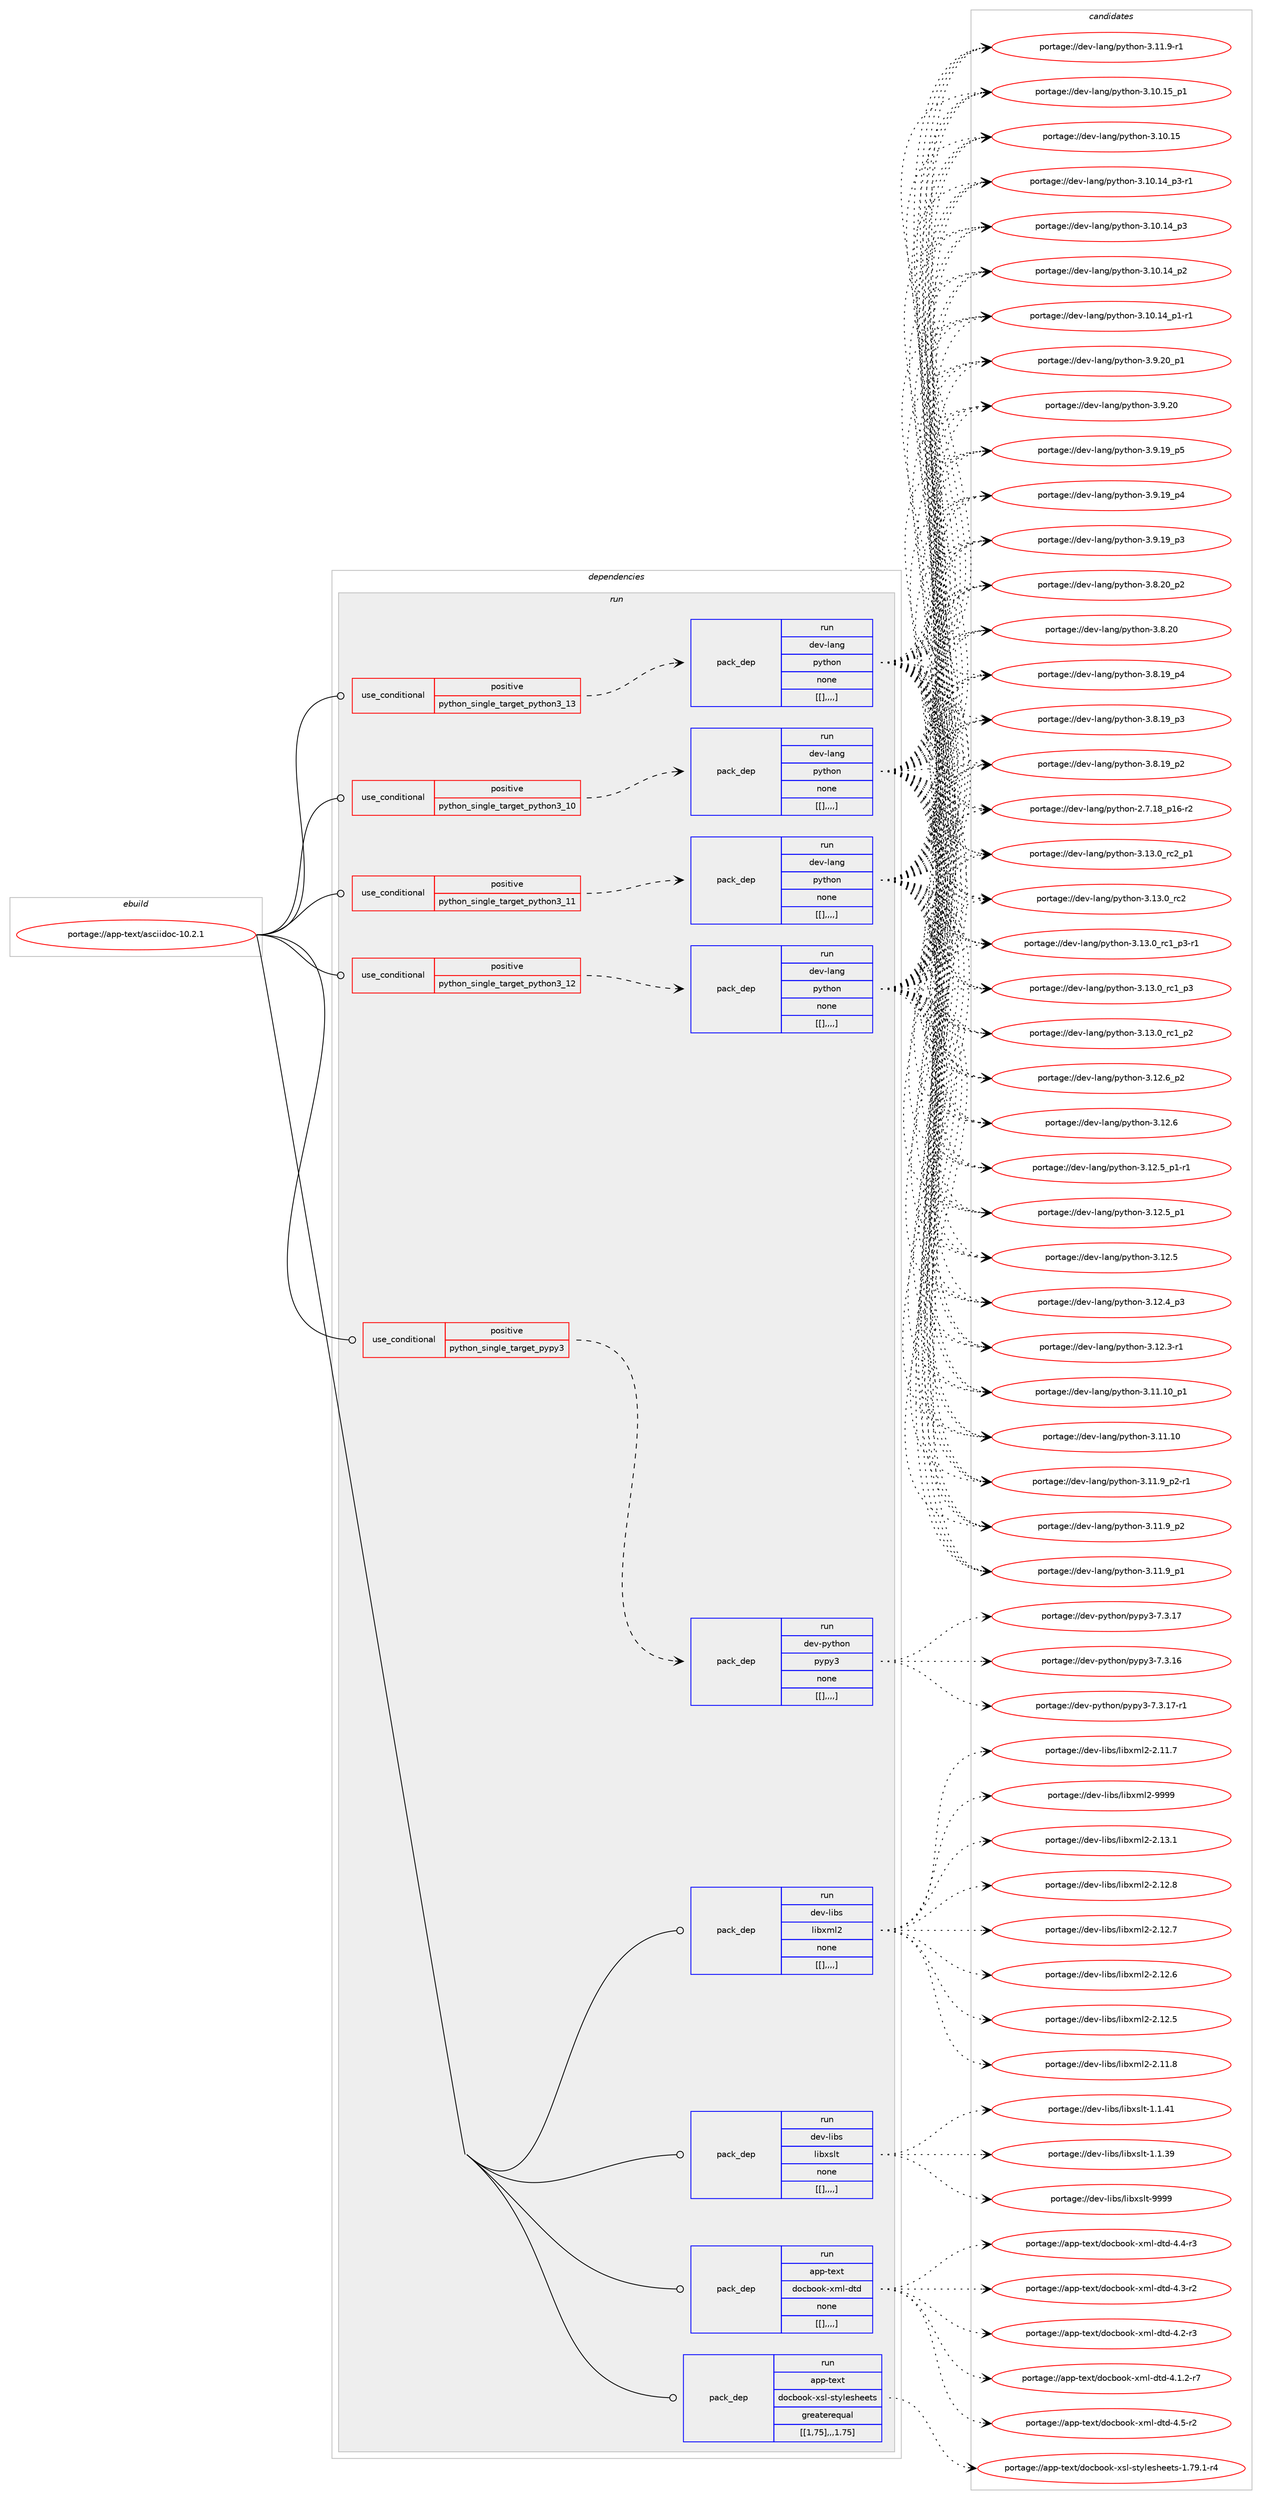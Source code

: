 digraph prolog {

# *************
# Graph options
# *************

newrank=true;
concentrate=true;
compound=true;
graph [rankdir=LR,fontname=Helvetica,fontsize=10,ranksep=1.5];#, ranksep=2.5, nodesep=0.2];
edge  [arrowhead=vee];
node  [fontname=Helvetica,fontsize=10];

# **********
# The ebuild
# **********

subgraph cluster_leftcol {
color=gray;
label=<<i>ebuild</i>>;
id [label="portage://app-text/asciidoc-10.2.1", color=red, width=4, href="../app-text/asciidoc-10.2.1.svg"];
}

# ****************
# The dependencies
# ****************

subgraph cluster_midcol {
color=gray;
label=<<i>dependencies</i>>;
subgraph cluster_compile {
fillcolor="#eeeeee";
style=filled;
label=<<i>compile</i>>;
}
subgraph cluster_compileandrun {
fillcolor="#eeeeee";
style=filled;
label=<<i>compile and run</i>>;
}
subgraph cluster_run {
fillcolor="#eeeeee";
style=filled;
label=<<i>run</i>>;
subgraph cond14915 {
dependency52907 [label=<<TABLE BORDER="0" CELLBORDER="1" CELLSPACING="0" CELLPADDING="4"><TR><TD ROWSPAN="3" CELLPADDING="10">use_conditional</TD></TR><TR><TD>positive</TD></TR><TR><TD>python_single_target_pypy3</TD></TR></TABLE>>, shape=none, color=red];
subgraph pack37510 {
dependency52908 [label=<<TABLE BORDER="0" CELLBORDER="1" CELLSPACING="0" CELLPADDING="4" WIDTH="220"><TR><TD ROWSPAN="6" CELLPADDING="30">pack_dep</TD></TR><TR><TD WIDTH="110">run</TD></TR><TR><TD>dev-python</TD></TR><TR><TD>pypy3</TD></TR><TR><TD>none</TD></TR><TR><TD>[[],,,,]</TD></TR></TABLE>>, shape=none, color=blue];
}
dependency52907:e -> dependency52908:w [weight=20,style="dashed",arrowhead="vee"];
}
id:e -> dependency52907:w [weight=20,style="solid",arrowhead="odot"];
subgraph cond14916 {
dependency52909 [label=<<TABLE BORDER="0" CELLBORDER="1" CELLSPACING="0" CELLPADDING="4"><TR><TD ROWSPAN="3" CELLPADDING="10">use_conditional</TD></TR><TR><TD>positive</TD></TR><TR><TD>python_single_target_python3_10</TD></TR></TABLE>>, shape=none, color=red];
subgraph pack37511 {
dependency52910 [label=<<TABLE BORDER="0" CELLBORDER="1" CELLSPACING="0" CELLPADDING="4" WIDTH="220"><TR><TD ROWSPAN="6" CELLPADDING="30">pack_dep</TD></TR><TR><TD WIDTH="110">run</TD></TR><TR><TD>dev-lang</TD></TR><TR><TD>python</TD></TR><TR><TD>none</TD></TR><TR><TD>[[],,,,]</TD></TR></TABLE>>, shape=none, color=blue];
}
dependency52909:e -> dependency52910:w [weight=20,style="dashed",arrowhead="vee"];
}
id:e -> dependency52909:w [weight=20,style="solid",arrowhead="odot"];
subgraph cond14917 {
dependency52911 [label=<<TABLE BORDER="0" CELLBORDER="1" CELLSPACING="0" CELLPADDING="4"><TR><TD ROWSPAN="3" CELLPADDING="10">use_conditional</TD></TR><TR><TD>positive</TD></TR><TR><TD>python_single_target_python3_11</TD></TR></TABLE>>, shape=none, color=red];
subgraph pack37512 {
dependency52912 [label=<<TABLE BORDER="0" CELLBORDER="1" CELLSPACING="0" CELLPADDING="4" WIDTH="220"><TR><TD ROWSPAN="6" CELLPADDING="30">pack_dep</TD></TR><TR><TD WIDTH="110">run</TD></TR><TR><TD>dev-lang</TD></TR><TR><TD>python</TD></TR><TR><TD>none</TD></TR><TR><TD>[[],,,,]</TD></TR></TABLE>>, shape=none, color=blue];
}
dependency52911:e -> dependency52912:w [weight=20,style="dashed",arrowhead="vee"];
}
id:e -> dependency52911:w [weight=20,style="solid",arrowhead="odot"];
subgraph cond14918 {
dependency52913 [label=<<TABLE BORDER="0" CELLBORDER="1" CELLSPACING="0" CELLPADDING="4"><TR><TD ROWSPAN="3" CELLPADDING="10">use_conditional</TD></TR><TR><TD>positive</TD></TR><TR><TD>python_single_target_python3_12</TD></TR></TABLE>>, shape=none, color=red];
subgraph pack37513 {
dependency52914 [label=<<TABLE BORDER="0" CELLBORDER="1" CELLSPACING="0" CELLPADDING="4" WIDTH="220"><TR><TD ROWSPAN="6" CELLPADDING="30">pack_dep</TD></TR><TR><TD WIDTH="110">run</TD></TR><TR><TD>dev-lang</TD></TR><TR><TD>python</TD></TR><TR><TD>none</TD></TR><TR><TD>[[],,,,]</TD></TR></TABLE>>, shape=none, color=blue];
}
dependency52913:e -> dependency52914:w [weight=20,style="dashed",arrowhead="vee"];
}
id:e -> dependency52913:w [weight=20,style="solid",arrowhead="odot"];
subgraph cond14919 {
dependency52915 [label=<<TABLE BORDER="0" CELLBORDER="1" CELLSPACING="0" CELLPADDING="4"><TR><TD ROWSPAN="3" CELLPADDING="10">use_conditional</TD></TR><TR><TD>positive</TD></TR><TR><TD>python_single_target_python3_13</TD></TR></TABLE>>, shape=none, color=red];
subgraph pack37514 {
dependency52916 [label=<<TABLE BORDER="0" CELLBORDER="1" CELLSPACING="0" CELLPADDING="4" WIDTH="220"><TR><TD ROWSPAN="6" CELLPADDING="30">pack_dep</TD></TR><TR><TD WIDTH="110">run</TD></TR><TR><TD>dev-lang</TD></TR><TR><TD>python</TD></TR><TR><TD>none</TD></TR><TR><TD>[[],,,,]</TD></TR></TABLE>>, shape=none, color=blue];
}
dependency52915:e -> dependency52916:w [weight=20,style="dashed",arrowhead="vee"];
}
id:e -> dependency52915:w [weight=20,style="solid",arrowhead="odot"];
subgraph pack37515 {
dependency52917 [label=<<TABLE BORDER="0" CELLBORDER="1" CELLSPACING="0" CELLPADDING="4" WIDTH="220"><TR><TD ROWSPAN="6" CELLPADDING="30">pack_dep</TD></TR><TR><TD WIDTH="110">run</TD></TR><TR><TD>app-text</TD></TR><TR><TD>docbook-xml-dtd</TD></TR><TR><TD>none</TD></TR><TR><TD>[[],,,,]</TD></TR></TABLE>>, shape=none, color=blue];
}
id:e -> dependency52917:w [weight=20,style="solid",arrowhead="odot"];
subgraph pack37516 {
dependency52918 [label=<<TABLE BORDER="0" CELLBORDER="1" CELLSPACING="0" CELLPADDING="4" WIDTH="220"><TR><TD ROWSPAN="6" CELLPADDING="30">pack_dep</TD></TR><TR><TD WIDTH="110">run</TD></TR><TR><TD>app-text</TD></TR><TR><TD>docbook-xsl-stylesheets</TD></TR><TR><TD>greaterequal</TD></TR><TR><TD>[[1,75],,,1.75]</TD></TR></TABLE>>, shape=none, color=blue];
}
id:e -> dependency52918:w [weight=20,style="solid",arrowhead="odot"];
subgraph pack37517 {
dependency52919 [label=<<TABLE BORDER="0" CELLBORDER="1" CELLSPACING="0" CELLPADDING="4" WIDTH="220"><TR><TD ROWSPAN="6" CELLPADDING="30">pack_dep</TD></TR><TR><TD WIDTH="110">run</TD></TR><TR><TD>dev-libs</TD></TR><TR><TD>libxml2</TD></TR><TR><TD>none</TD></TR><TR><TD>[[],,,,]</TD></TR></TABLE>>, shape=none, color=blue];
}
id:e -> dependency52919:w [weight=20,style="solid",arrowhead="odot"];
subgraph pack37518 {
dependency52920 [label=<<TABLE BORDER="0" CELLBORDER="1" CELLSPACING="0" CELLPADDING="4" WIDTH="220"><TR><TD ROWSPAN="6" CELLPADDING="30">pack_dep</TD></TR><TR><TD WIDTH="110">run</TD></TR><TR><TD>dev-libs</TD></TR><TR><TD>libxslt</TD></TR><TR><TD>none</TD></TR><TR><TD>[[],,,,]</TD></TR></TABLE>>, shape=none, color=blue];
}
id:e -> dependency52920:w [weight=20,style="solid",arrowhead="odot"];
}
}

# **************
# The candidates
# **************

subgraph cluster_choices {
rank=same;
color=gray;
label=<<i>candidates</i>>;

subgraph choice37510 {
color=black;
nodesep=1;
choice100101118451121211161041111104711212111212151455546514649554511449 [label="portage://dev-python/pypy3-7.3.17-r1", color=red, width=4,href="../dev-python/pypy3-7.3.17-r1.svg"];
choice10010111845112121116104111110471121211121215145554651464955 [label="portage://dev-python/pypy3-7.3.17", color=red, width=4,href="../dev-python/pypy3-7.3.17.svg"];
choice10010111845112121116104111110471121211121215145554651464954 [label="portage://dev-python/pypy3-7.3.16", color=red, width=4,href="../dev-python/pypy3-7.3.16.svg"];
dependency52908:e -> choice100101118451121211161041111104711212111212151455546514649554511449:w [style=dotted,weight="100"];
dependency52908:e -> choice10010111845112121116104111110471121211121215145554651464955:w [style=dotted,weight="100"];
dependency52908:e -> choice10010111845112121116104111110471121211121215145554651464954:w [style=dotted,weight="100"];
}
subgraph choice37511 {
color=black;
nodesep=1;
choice100101118451089711010347112121116104111110455146495146489511499509511249 [label="portage://dev-lang/python-3.13.0_rc2_p1", color=red, width=4,href="../dev-lang/python-3.13.0_rc2_p1.svg"];
choice10010111845108971101034711212111610411111045514649514648951149950 [label="portage://dev-lang/python-3.13.0_rc2", color=red, width=4,href="../dev-lang/python-3.13.0_rc2.svg"];
choice1001011184510897110103471121211161041111104551464951464895114994995112514511449 [label="portage://dev-lang/python-3.13.0_rc1_p3-r1", color=red, width=4,href="../dev-lang/python-3.13.0_rc1_p3-r1.svg"];
choice100101118451089711010347112121116104111110455146495146489511499499511251 [label="portage://dev-lang/python-3.13.0_rc1_p3", color=red, width=4,href="../dev-lang/python-3.13.0_rc1_p3.svg"];
choice100101118451089711010347112121116104111110455146495146489511499499511250 [label="portage://dev-lang/python-3.13.0_rc1_p2", color=red, width=4,href="../dev-lang/python-3.13.0_rc1_p2.svg"];
choice100101118451089711010347112121116104111110455146495046549511250 [label="portage://dev-lang/python-3.12.6_p2", color=red, width=4,href="../dev-lang/python-3.12.6_p2.svg"];
choice10010111845108971101034711212111610411111045514649504654 [label="portage://dev-lang/python-3.12.6", color=red, width=4,href="../dev-lang/python-3.12.6.svg"];
choice1001011184510897110103471121211161041111104551464950465395112494511449 [label="portage://dev-lang/python-3.12.5_p1-r1", color=red, width=4,href="../dev-lang/python-3.12.5_p1-r1.svg"];
choice100101118451089711010347112121116104111110455146495046539511249 [label="portage://dev-lang/python-3.12.5_p1", color=red, width=4,href="../dev-lang/python-3.12.5_p1.svg"];
choice10010111845108971101034711212111610411111045514649504653 [label="portage://dev-lang/python-3.12.5", color=red, width=4,href="../dev-lang/python-3.12.5.svg"];
choice100101118451089711010347112121116104111110455146495046529511251 [label="portage://dev-lang/python-3.12.4_p3", color=red, width=4,href="../dev-lang/python-3.12.4_p3.svg"];
choice100101118451089711010347112121116104111110455146495046514511449 [label="portage://dev-lang/python-3.12.3-r1", color=red, width=4,href="../dev-lang/python-3.12.3-r1.svg"];
choice10010111845108971101034711212111610411111045514649494649489511249 [label="portage://dev-lang/python-3.11.10_p1", color=red, width=4,href="../dev-lang/python-3.11.10_p1.svg"];
choice1001011184510897110103471121211161041111104551464949464948 [label="portage://dev-lang/python-3.11.10", color=red, width=4,href="../dev-lang/python-3.11.10.svg"];
choice1001011184510897110103471121211161041111104551464949465795112504511449 [label="portage://dev-lang/python-3.11.9_p2-r1", color=red, width=4,href="../dev-lang/python-3.11.9_p2-r1.svg"];
choice100101118451089711010347112121116104111110455146494946579511250 [label="portage://dev-lang/python-3.11.9_p2", color=red, width=4,href="../dev-lang/python-3.11.9_p2.svg"];
choice100101118451089711010347112121116104111110455146494946579511249 [label="portage://dev-lang/python-3.11.9_p1", color=red, width=4,href="../dev-lang/python-3.11.9_p1.svg"];
choice100101118451089711010347112121116104111110455146494946574511449 [label="portage://dev-lang/python-3.11.9-r1", color=red, width=4,href="../dev-lang/python-3.11.9-r1.svg"];
choice10010111845108971101034711212111610411111045514649484649539511249 [label="portage://dev-lang/python-3.10.15_p1", color=red, width=4,href="../dev-lang/python-3.10.15_p1.svg"];
choice1001011184510897110103471121211161041111104551464948464953 [label="portage://dev-lang/python-3.10.15", color=red, width=4,href="../dev-lang/python-3.10.15.svg"];
choice100101118451089711010347112121116104111110455146494846495295112514511449 [label="portage://dev-lang/python-3.10.14_p3-r1", color=red, width=4,href="../dev-lang/python-3.10.14_p3-r1.svg"];
choice10010111845108971101034711212111610411111045514649484649529511251 [label="portage://dev-lang/python-3.10.14_p3", color=red, width=4,href="../dev-lang/python-3.10.14_p3.svg"];
choice10010111845108971101034711212111610411111045514649484649529511250 [label="portage://dev-lang/python-3.10.14_p2", color=red, width=4,href="../dev-lang/python-3.10.14_p2.svg"];
choice100101118451089711010347112121116104111110455146494846495295112494511449 [label="portage://dev-lang/python-3.10.14_p1-r1", color=red, width=4,href="../dev-lang/python-3.10.14_p1-r1.svg"];
choice100101118451089711010347112121116104111110455146574650489511249 [label="portage://dev-lang/python-3.9.20_p1", color=red, width=4,href="../dev-lang/python-3.9.20_p1.svg"];
choice10010111845108971101034711212111610411111045514657465048 [label="portage://dev-lang/python-3.9.20", color=red, width=4,href="../dev-lang/python-3.9.20.svg"];
choice100101118451089711010347112121116104111110455146574649579511253 [label="portage://dev-lang/python-3.9.19_p5", color=red, width=4,href="../dev-lang/python-3.9.19_p5.svg"];
choice100101118451089711010347112121116104111110455146574649579511252 [label="portage://dev-lang/python-3.9.19_p4", color=red, width=4,href="../dev-lang/python-3.9.19_p4.svg"];
choice100101118451089711010347112121116104111110455146574649579511251 [label="portage://dev-lang/python-3.9.19_p3", color=red, width=4,href="../dev-lang/python-3.9.19_p3.svg"];
choice100101118451089711010347112121116104111110455146564650489511250 [label="portage://dev-lang/python-3.8.20_p2", color=red, width=4,href="../dev-lang/python-3.8.20_p2.svg"];
choice10010111845108971101034711212111610411111045514656465048 [label="portage://dev-lang/python-3.8.20", color=red, width=4,href="../dev-lang/python-3.8.20.svg"];
choice100101118451089711010347112121116104111110455146564649579511252 [label="portage://dev-lang/python-3.8.19_p4", color=red, width=4,href="../dev-lang/python-3.8.19_p4.svg"];
choice100101118451089711010347112121116104111110455146564649579511251 [label="portage://dev-lang/python-3.8.19_p3", color=red, width=4,href="../dev-lang/python-3.8.19_p3.svg"];
choice100101118451089711010347112121116104111110455146564649579511250 [label="portage://dev-lang/python-3.8.19_p2", color=red, width=4,href="../dev-lang/python-3.8.19_p2.svg"];
choice100101118451089711010347112121116104111110455046554649569511249544511450 [label="portage://dev-lang/python-2.7.18_p16-r2", color=red, width=4,href="../dev-lang/python-2.7.18_p16-r2.svg"];
dependency52910:e -> choice100101118451089711010347112121116104111110455146495146489511499509511249:w [style=dotted,weight="100"];
dependency52910:e -> choice10010111845108971101034711212111610411111045514649514648951149950:w [style=dotted,weight="100"];
dependency52910:e -> choice1001011184510897110103471121211161041111104551464951464895114994995112514511449:w [style=dotted,weight="100"];
dependency52910:e -> choice100101118451089711010347112121116104111110455146495146489511499499511251:w [style=dotted,weight="100"];
dependency52910:e -> choice100101118451089711010347112121116104111110455146495146489511499499511250:w [style=dotted,weight="100"];
dependency52910:e -> choice100101118451089711010347112121116104111110455146495046549511250:w [style=dotted,weight="100"];
dependency52910:e -> choice10010111845108971101034711212111610411111045514649504654:w [style=dotted,weight="100"];
dependency52910:e -> choice1001011184510897110103471121211161041111104551464950465395112494511449:w [style=dotted,weight="100"];
dependency52910:e -> choice100101118451089711010347112121116104111110455146495046539511249:w [style=dotted,weight="100"];
dependency52910:e -> choice10010111845108971101034711212111610411111045514649504653:w [style=dotted,weight="100"];
dependency52910:e -> choice100101118451089711010347112121116104111110455146495046529511251:w [style=dotted,weight="100"];
dependency52910:e -> choice100101118451089711010347112121116104111110455146495046514511449:w [style=dotted,weight="100"];
dependency52910:e -> choice10010111845108971101034711212111610411111045514649494649489511249:w [style=dotted,weight="100"];
dependency52910:e -> choice1001011184510897110103471121211161041111104551464949464948:w [style=dotted,weight="100"];
dependency52910:e -> choice1001011184510897110103471121211161041111104551464949465795112504511449:w [style=dotted,weight="100"];
dependency52910:e -> choice100101118451089711010347112121116104111110455146494946579511250:w [style=dotted,weight="100"];
dependency52910:e -> choice100101118451089711010347112121116104111110455146494946579511249:w [style=dotted,weight="100"];
dependency52910:e -> choice100101118451089711010347112121116104111110455146494946574511449:w [style=dotted,weight="100"];
dependency52910:e -> choice10010111845108971101034711212111610411111045514649484649539511249:w [style=dotted,weight="100"];
dependency52910:e -> choice1001011184510897110103471121211161041111104551464948464953:w [style=dotted,weight="100"];
dependency52910:e -> choice100101118451089711010347112121116104111110455146494846495295112514511449:w [style=dotted,weight="100"];
dependency52910:e -> choice10010111845108971101034711212111610411111045514649484649529511251:w [style=dotted,weight="100"];
dependency52910:e -> choice10010111845108971101034711212111610411111045514649484649529511250:w [style=dotted,weight="100"];
dependency52910:e -> choice100101118451089711010347112121116104111110455146494846495295112494511449:w [style=dotted,weight="100"];
dependency52910:e -> choice100101118451089711010347112121116104111110455146574650489511249:w [style=dotted,weight="100"];
dependency52910:e -> choice10010111845108971101034711212111610411111045514657465048:w [style=dotted,weight="100"];
dependency52910:e -> choice100101118451089711010347112121116104111110455146574649579511253:w [style=dotted,weight="100"];
dependency52910:e -> choice100101118451089711010347112121116104111110455146574649579511252:w [style=dotted,weight="100"];
dependency52910:e -> choice100101118451089711010347112121116104111110455146574649579511251:w [style=dotted,weight="100"];
dependency52910:e -> choice100101118451089711010347112121116104111110455146564650489511250:w [style=dotted,weight="100"];
dependency52910:e -> choice10010111845108971101034711212111610411111045514656465048:w [style=dotted,weight="100"];
dependency52910:e -> choice100101118451089711010347112121116104111110455146564649579511252:w [style=dotted,weight="100"];
dependency52910:e -> choice100101118451089711010347112121116104111110455146564649579511251:w [style=dotted,weight="100"];
dependency52910:e -> choice100101118451089711010347112121116104111110455146564649579511250:w [style=dotted,weight="100"];
dependency52910:e -> choice100101118451089711010347112121116104111110455046554649569511249544511450:w [style=dotted,weight="100"];
}
subgraph choice37512 {
color=black;
nodesep=1;
choice100101118451089711010347112121116104111110455146495146489511499509511249 [label="portage://dev-lang/python-3.13.0_rc2_p1", color=red, width=4,href="../dev-lang/python-3.13.0_rc2_p1.svg"];
choice10010111845108971101034711212111610411111045514649514648951149950 [label="portage://dev-lang/python-3.13.0_rc2", color=red, width=4,href="../dev-lang/python-3.13.0_rc2.svg"];
choice1001011184510897110103471121211161041111104551464951464895114994995112514511449 [label="portage://dev-lang/python-3.13.0_rc1_p3-r1", color=red, width=4,href="../dev-lang/python-3.13.0_rc1_p3-r1.svg"];
choice100101118451089711010347112121116104111110455146495146489511499499511251 [label="portage://dev-lang/python-3.13.0_rc1_p3", color=red, width=4,href="../dev-lang/python-3.13.0_rc1_p3.svg"];
choice100101118451089711010347112121116104111110455146495146489511499499511250 [label="portage://dev-lang/python-3.13.0_rc1_p2", color=red, width=4,href="../dev-lang/python-3.13.0_rc1_p2.svg"];
choice100101118451089711010347112121116104111110455146495046549511250 [label="portage://dev-lang/python-3.12.6_p2", color=red, width=4,href="../dev-lang/python-3.12.6_p2.svg"];
choice10010111845108971101034711212111610411111045514649504654 [label="portage://dev-lang/python-3.12.6", color=red, width=4,href="../dev-lang/python-3.12.6.svg"];
choice1001011184510897110103471121211161041111104551464950465395112494511449 [label="portage://dev-lang/python-3.12.5_p1-r1", color=red, width=4,href="../dev-lang/python-3.12.5_p1-r1.svg"];
choice100101118451089711010347112121116104111110455146495046539511249 [label="portage://dev-lang/python-3.12.5_p1", color=red, width=4,href="../dev-lang/python-3.12.5_p1.svg"];
choice10010111845108971101034711212111610411111045514649504653 [label="portage://dev-lang/python-3.12.5", color=red, width=4,href="../dev-lang/python-3.12.5.svg"];
choice100101118451089711010347112121116104111110455146495046529511251 [label="portage://dev-lang/python-3.12.4_p3", color=red, width=4,href="../dev-lang/python-3.12.4_p3.svg"];
choice100101118451089711010347112121116104111110455146495046514511449 [label="portage://dev-lang/python-3.12.3-r1", color=red, width=4,href="../dev-lang/python-3.12.3-r1.svg"];
choice10010111845108971101034711212111610411111045514649494649489511249 [label="portage://dev-lang/python-3.11.10_p1", color=red, width=4,href="../dev-lang/python-3.11.10_p1.svg"];
choice1001011184510897110103471121211161041111104551464949464948 [label="portage://dev-lang/python-3.11.10", color=red, width=4,href="../dev-lang/python-3.11.10.svg"];
choice1001011184510897110103471121211161041111104551464949465795112504511449 [label="portage://dev-lang/python-3.11.9_p2-r1", color=red, width=4,href="../dev-lang/python-3.11.9_p2-r1.svg"];
choice100101118451089711010347112121116104111110455146494946579511250 [label="portage://dev-lang/python-3.11.9_p2", color=red, width=4,href="../dev-lang/python-3.11.9_p2.svg"];
choice100101118451089711010347112121116104111110455146494946579511249 [label="portage://dev-lang/python-3.11.9_p1", color=red, width=4,href="../dev-lang/python-3.11.9_p1.svg"];
choice100101118451089711010347112121116104111110455146494946574511449 [label="portage://dev-lang/python-3.11.9-r1", color=red, width=4,href="../dev-lang/python-3.11.9-r1.svg"];
choice10010111845108971101034711212111610411111045514649484649539511249 [label="portage://dev-lang/python-3.10.15_p1", color=red, width=4,href="../dev-lang/python-3.10.15_p1.svg"];
choice1001011184510897110103471121211161041111104551464948464953 [label="portage://dev-lang/python-3.10.15", color=red, width=4,href="../dev-lang/python-3.10.15.svg"];
choice100101118451089711010347112121116104111110455146494846495295112514511449 [label="portage://dev-lang/python-3.10.14_p3-r1", color=red, width=4,href="../dev-lang/python-3.10.14_p3-r1.svg"];
choice10010111845108971101034711212111610411111045514649484649529511251 [label="portage://dev-lang/python-3.10.14_p3", color=red, width=4,href="../dev-lang/python-3.10.14_p3.svg"];
choice10010111845108971101034711212111610411111045514649484649529511250 [label="portage://dev-lang/python-3.10.14_p2", color=red, width=4,href="../dev-lang/python-3.10.14_p2.svg"];
choice100101118451089711010347112121116104111110455146494846495295112494511449 [label="portage://dev-lang/python-3.10.14_p1-r1", color=red, width=4,href="../dev-lang/python-3.10.14_p1-r1.svg"];
choice100101118451089711010347112121116104111110455146574650489511249 [label="portage://dev-lang/python-3.9.20_p1", color=red, width=4,href="../dev-lang/python-3.9.20_p1.svg"];
choice10010111845108971101034711212111610411111045514657465048 [label="portage://dev-lang/python-3.9.20", color=red, width=4,href="../dev-lang/python-3.9.20.svg"];
choice100101118451089711010347112121116104111110455146574649579511253 [label="portage://dev-lang/python-3.9.19_p5", color=red, width=4,href="../dev-lang/python-3.9.19_p5.svg"];
choice100101118451089711010347112121116104111110455146574649579511252 [label="portage://dev-lang/python-3.9.19_p4", color=red, width=4,href="../dev-lang/python-3.9.19_p4.svg"];
choice100101118451089711010347112121116104111110455146574649579511251 [label="portage://dev-lang/python-3.9.19_p3", color=red, width=4,href="../dev-lang/python-3.9.19_p3.svg"];
choice100101118451089711010347112121116104111110455146564650489511250 [label="portage://dev-lang/python-3.8.20_p2", color=red, width=4,href="../dev-lang/python-3.8.20_p2.svg"];
choice10010111845108971101034711212111610411111045514656465048 [label="portage://dev-lang/python-3.8.20", color=red, width=4,href="../dev-lang/python-3.8.20.svg"];
choice100101118451089711010347112121116104111110455146564649579511252 [label="portage://dev-lang/python-3.8.19_p4", color=red, width=4,href="../dev-lang/python-3.8.19_p4.svg"];
choice100101118451089711010347112121116104111110455146564649579511251 [label="portage://dev-lang/python-3.8.19_p3", color=red, width=4,href="../dev-lang/python-3.8.19_p3.svg"];
choice100101118451089711010347112121116104111110455146564649579511250 [label="portage://dev-lang/python-3.8.19_p2", color=red, width=4,href="../dev-lang/python-3.8.19_p2.svg"];
choice100101118451089711010347112121116104111110455046554649569511249544511450 [label="portage://dev-lang/python-2.7.18_p16-r2", color=red, width=4,href="../dev-lang/python-2.7.18_p16-r2.svg"];
dependency52912:e -> choice100101118451089711010347112121116104111110455146495146489511499509511249:w [style=dotted,weight="100"];
dependency52912:e -> choice10010111845108971101034711212111610411111045514649514648951149950:w [style=dotted,weight="100"];
dependency52912:e -> choice1001011184510897110103471121211161041111104551464951464895114994995112514511449:w [style=dotted,weight="100"];
dependency52912:e -> choice100101118451089711010347112121116104111110455146495146489511499499511251:w [style=dotted,weight="100"];
dependency52912:e -> choice100101118451089711010347112121116104111110455146495146489511499499511250:w [style=dotted,weight="100"];
dependency52912:e -> choice100101118451089711010347112121116104111110455146495046549511250:w [style=dotted,weight="100"];
dependency52912:e -> choice10010111845108971101034711212111610411111045514649504654:w [style=dotted,weight="100"];
dependency52912:e -> choice1001011184510897110103471121211161041111104551464950465395112494511449:w [style=dotted,weight="100"];
dependency52912:e -> choice100101118451089711010347112121116104111110455146495046539511249:w [style=dotted,weight="100"];
dependency52912:e -> choice10010111845108971101034711212111610411111045514649504653:w [style=dotted,weight="100"];
dependency52912:e -> choice100101118451089711010347112121116104111110455146495046529511251:w [style=dotted,weight="100"];
dependency52912:e -> choice100101118451089711010347112121116104111110455146495046514511449:w [style=dotted,weight="100"];
dependency52912:e -> choice10010111845108971101034711212111610411111045514649494649489511249:w [style=dotted,weight="100"];
dependency52912:e -> choice1001011184510897110103471121211161041111104551464949464948:w [style=dotted,weight="100"];
dependency52912:e -> choice1001011184510897110103471121211161041111104551464949465795112504511449:w [style=dotted,weight="100"];
dependency52912:e -> choice100101118451089711010347112121116104111110455146494946579511250:w [style=dotted,weight="100"];
dependency52912:e -> choice100101118451089711010347112121116104111110455146494946579511249:w [style=dotted,weight="100"];
dependency52912:e -> choice100101118451089711010347112121116104111110455146494946574511449:w [style=dotted,weight="100"];
dependency52912:e -> choice10010111845108971101034711212111610411111045514649484649539511249:w [style=dotted,weight="100"];
dependency52912:e -> choice1001011184510897110103471121211161041111104551464948464953:w [style=dotted,weight="100"];
dependency52912:e -> choice100101118451089711010347112121116104111110455146494846495295112514511449:w [style=dotted,weight="100"];
dependency52912:e -> choice10010111845108971101034711212111610411111045514649484649529511251:w [style=dotted,weight="100"];
dependency52912:e -> choice10010111845108971101034711212111610411111045514649484649529511250:w [style=dotted,weight="100"];
dependency52912:e -> choice100101118451089711010347112121116104111110455146494846495295112494511449:w [style=dotted,weight="100"];
dependency52912:e -> choice100101118451089711010347112121116104111110455146574650489511249:w [style=dotted,weight="100"];
dependency52912:e -> choice10010111845108971101034711212111610411111045514657465048:w [style=dotted,weight="100"];
dependency52912:e -> choice100101118451089711010347112121116104111110455146574649579511253:w [style=dotted,weight="100"];
dependency52912:e -> choice100101118451089711010347112121116104111110455146574649579511252:w [style=dotted,weight="100"];
dependency52912:e -> choice100101118451089711010347112121116104111110455146574649579511251:w [style=dotted,weight="100"];
dependency52912:e -> choice100101118451089711010347112121116104111110455146564650489511250:w [style=dotted,weight="100"];
dependency52912:e -> choice10010111845108971101034711212111610411111045514656465048:w [style=dotted,weight="100"];
dependency52912:e -> choice100101118451089711010347112121116104111110455146564649579511252:w [style=dotted,weight="100"];
dependency52912:e -> choice100101118451089711010347112121116104111110455146564649579511251:w [style=dotted,weight="100"];
dependency52912:e -> choice100101118451089711010347112121116104111110455146564649579511250:w [style=dotted,weight="100"];
dependency52912:e -> choice100101118451089711010347112121116104111110455046554649569511249544511450:w [style=dotted,weight="100"];
}
subgraph choice37513 {
color=black;
nodesep=1;
choice100101118451089711010347112121116104111110455146495146489511499509511249 [label="portage://dev-lang/python-3.13.0_rc2_p1", color=red, width=4,href="../dev-lang/python-3.13.0_rc2_p1.svg"];
choice10010111845108971101034711212111610411111045514649514648951149950 [label="portage://dev-lang/python-3.13.0_rc2", color=red, width=4,href="../dev-lang/python-3.13.0_rc2.svg"];
choice1001011184510897110103471121211161041111104551464951464895114994995112514511449 [label="portage://dev-lang/python-3.13.0_rc1_p3-r1", color=red, width=4,href="../dev-lang/python-3.13.0_rc1_p3-r1.svg"];
choice100101118451089711010347112121116104111110455146495146489511499499511251 [label="portage://dev-lang/python-3.13.0_rc1_p3", color=red, width=4,href="../dev-lang/python-3.13.0_rc1_p3.svg"];
choice100101118451089711010347112121116104111110455146495146489511499499511250 [label="portage://dev-lang/python-3.13.0_rc1_p2", color=red, width=4,href="../dev-lang/python-3.13.0_rc1_p2.svg"];
choice100101118451089711010347112121116104111110455146495046549511250 [label="portage://dev-lang/python-3.12.6_p2", color=red, width=4,href="../dev-lang/python-3.12.6_p2.svg"];
choice10010111845108971101034711212111610411111045514649504654 [label="portage://dev-lang/python-3.12.6", color=red, width=4,href="../dev-lang/python-3.12.6.svg"];
choice1001011184510897110103471121211161041111104551464950465395112494511449 [label="portage://dev-lang/python-3.12.5_p1-r1", color=red, width=4,href="../dev-lang/python-3.12.5_p1-r1.svg"];
choice100101118451089711010347112121116104111110455146495046539511249 [label="portage://dev-lang/python-3.12.5_p1", color=red, width=4,href="../dev-lang/python-3.12.5_p1.svg"];
choice10010111845108971101034711212111610411111045514649504653 [label="portage://dev-lang/python-3.12.5", color=red, width=4,href="../dev-lang/python-3.12.5.svg"];
choice100101118451089711010347112121116104111110455146495046529511251 [label="portage://dev-lang/python-3.12.4_p3", color=red, width=4,href="../dev-lang/python-3.12.4_p3.svg"];
choice100101118451089711010347112121116104111110455146495046514511449 [label="portage://dev-lang/python-3.12.3-r1", color=red, width=4,href="../dev-lang/python-3.12.3-r1.svg"];
choice10010111845108971101034711212111610411111045514649494649489511249 [label="portage://dev-lang/python-3.11.10_p1", color=red, width=4,href="../dev-lang/python-3.11.10_p1.svg"];
choice1001011184510897110103471121211161041111104551464949464948 [label="portage://dev-lang/python-3.11.10", color=red, width=4,href="../dev-lang/python-3.11.10.svg"];
choice1001011184510897110103471121211161041111104551464949465795112504511449 [label="portage://dev-lang/python-3.11.9_p2-r1", color=red, width=4,href="../dev-lang/python-3.11.9_p2-r1.svg"];
choice100101118451089711010347112121116104111110455146494946579511250 [label="portage://dev-lang/python-3.11.9_p2", color=red, width=4,href="../dev-lang/python-3.11.9_p2.svg"];
choice100101118451089711010347112121116104111110455146494946579511249 [label="portage://dev-lang/python-3.11.9_p1", color=red, width=4,href="../dev-lang/python-3.11.9_p1.svg"];
choice100101118451089711010347112121116104111110455146494946574511449 [label="portage://dev-lang/python-3.11.9-r1", color=red, width=4,href="../dev-lang/python-3.11.9-r1.svg"];
choice10010111845108971101034711212111610411111045514649484649539511249 [label="portage://dev-lang/python-3.10.15_p1", color=red, width=4,href="../dev-lang/python-3.10.15_p1.svg"];
choice1001011184510897110103471121211161041111104551464948464953 [label="portage://dev-lang/python-3.10.15", color=red, width=4,href="../dev-lang/python-3.10.15.svg"];
choice100101118451089711010347112121116104111110455146494846495295112514511449 [label="portage://dev-lang/python-3.10.14_p3-r1", color=red, width=4,href="../dev-lang/python-3.10.14_p3-r1.svg"];
choice10010111845108971101034711212111610411111045514649484649529511251 [label="portage://dev-lang/python-3.10.14_p3", color=red, width=4,href="../dev-lang/python-3.10.14_p3.svg"];
choice10010111845108971101034711212111610411111045514649484649529511250 [label="portage://dev-lang/python-3.10.14_p2", color=red, width=4,href="../dev-lang/python-3.10.14_p2.svg"];
choice100101118451089711010347112121116104111110455146494846495295112494511449 [label="portage://dev-lang/python-3.10.14_p1-r1", color=red, width=4,href="../dev-lang/python-3.10.14_p1-r1.svg"];
choice100101118451089711010347112121116104111110455146574650489511249 [label="portage://dev-lang/python-3.9.20_p1", color=red, width=4,href="../dev-lang/python-3.9.20_p1.svg"];
choice10010111845108971101034711212111610411111045514657465048 [label="portage://dev-lang/python-3.9.20", color=red, width=4,href="../dev-lang/python-3.9.20.svg"];
choice100101118451089711010347112121116104111110455146574649579511253 [label="portage://dev-lang/python-3.9.19_p5", color=red, width=4,href="../dev-lang/python-3.9.19_p5.svg"];
choice100101118451089711010347112121116104111110455146574649579511252 [label="portage://dev-lang/python-3.9.19_p4", color=red, width=4,href="../dev-lang/python-3.9.19_p4.svg"];
choice100101118451089711010347112121116104111110455146574649579511251 [label="portage://dev-lang/python-3.9.19_p3", color=red, width=4,href="../dev-lang/python-3.9.19_p3.svg"];
choice100101118451089711010347112121116104111110455146564650489511250 [label="portage://dev-lang/python-3.8.20_p2", color=red, width=4,href="../dev-lang/python-3.8.20_p2.svg"];
choice10010111845108971101034711212111610411111045514656465048 [label="portage://dev-lang/python-3.8.20", color=red, width=4,href="../dev-lang/python-3.8.20.svg"];
choice100101118451089711010347112121116104111110455146564649579511252 [label="portage://dev-lang/python-3.8.19_p4", color=red, width=4,href="../dev-lang/python-3.8.19_p4.svg"];
choice100101118451089711010347112121116104111110455146564649579511251 [label="portage://dev-lang/python-3.8.19_p3", color=red, width=4,href="../dev-lang/python-3.8.19_p3.svg"];
choice100101118451089711010347112121116104111110455146564649579511250 [label="portage://dev-lang/python-3.8.19_p2", color=red, width=4,href="../dev-lang/python-3.8.19_p2.svg"];
choice100101118451089711010347112121116104111110455046554649569511249544511450 [label="portage://dev-lang/python-2.7.18_p16-r2", color=red, width=4,href="../dev-lang/python-2.7.18_p16-r2.svg"];
dependency52914:e -> choice100101118451089711010347112121116104111110455146495146489511499509511249:w [style=dotted,weight="100"];
dependency52914:e -> choice10010111845108971101034711212111610411111045514649514648951149950:w [style=dotted,weight="100"];
dependency52914:e -> choice1001011184510897110103471121211161041111104551464951464895114994995112514511449:w [style=dotted,weight="100"];
dependency52914:e -> choice100101118451089711010347112121116104111110455146495146489511499499511251:w [style=dotted,weight="100"];
dependency52914:e -> choice100101118451089711010347112121116104111110455146495146489511499499511250:w [style=dotted,weight="100"];
dependency52914:e -> choice100101118451089711010347112121116104111110455146495046549511250:w [style=dotted,weight="100"];
dependency52914:e -> choice10010111845108971101034711212111610411111045514649504654:w [style=dotted,weight="100"];
dependency52914:e -> choice1001011184510897110103471121211161041111104551464950465395112494511449:w [style=dotted,weight="100"];
dependency52914:e -> choice100101118451089711010347112121116104111110455146495046539511249:w [style=dotted,weight="100"];
dependency52914:e -> choice10010111845108971101034711212111610411111045514649504653:w [style=dotted,weight="100"];
dependency52914:e -> choice100101118451089711010347112121116104111110455146495046529511251:w [style=dotted,weight="100"];
dependency52914:e -> choice100101118451089711010347112121116104111110455146495046514511449:w [style=dotted,weight="100"];
dependency52914:e -> choice10010111845108971101034711212111610411111045514649494649489511249:w [style=dotted,weight="100"];
dependency52914:e -> choice1001011184510897110103471121211161041111104551464949464948:w [style=dotted,weight="100"];
dependency52914:e -> choice1001011184510897110103471121211161041111104551464949465795112504511449:w [style=dotted,weight="100"];
dependency52914:e -> choice100101118451089711010347112121116104111110455146494946579511250:w [style=dotted,weight="100"];
dependency52914:e -> choice100101118451089711010347112121116104111110455146494946579511249:w [style=dotted,weight="100"];
dependency52914:e -> choice100101118451089711010347112121116104111110455146494946574511449:w [style=dotted,weight="100"];
dependency52914:e -> choice10010111845108971101034711212111610411111045514649484649539511249:w [style=dotted,weight="100"];
dependency52914:e -> choice1001011184510897110103471121211161041111104551464948464953:w [style=dotted,weight="100"];
dependency52914:e -> choice100101118451089711010347112121116104111110455146494846495295112514511449:w [style=dotted,weight="100"];
dependency52914:e -> choice10010111845108971101034711212111610411111045514649484649529511251:w [style=dotted,weight="100"];
dependency52914:e -> choice10010111845108971101034711212111610411111045514649484649529511250:w [style=dotted,weight="100"];
dependency52914:e -> choice100101118451089711010347112121116104111110455146494846495295112494511449:w [style=dotted,weight="100"];
dependency52914:e -> choice100101118451089711010347112121116104111110455146574650489511249:w [style=dotted,weight="100"];
dependency52914:e -> choice10010111845108971101034711212111610411111045514657465048:w [style=dotted,weight="100"];
dependency52914:e -> choice100101118451089711010347112121116104111110455146574649579511253:w [style=dotted,weight="100"];
dependency52914:e -> choice100101118451089711010347112121116104111110455146574649579511252:w [style=dotted,weight="100"];
dependency52914:e -> choice100101118451089711010347112121116104111110455146574649579511251:w [style=dotted,weight="100"];
dependency52914:e -> choice100101118451089711010347112121116104111110455146564650489511250:w [style=dotted,weight="100"];
dependency52914:e -> choice10010111845108971101034711212111610411111045514656465048:w [style=dotted,weight="100"];
dependency52914:e -> choice100101118451089711010347112121116104111110455146564649579511252:w [style=dotted,weight="100"];
dependency52914:e -> choice100101118451089711010347112121116104111110455146564649579511251:w [style=dotted,weight="100"];
dependency52914:e -> choice100101118451089711010347112121116104111110455146564649579511250:w [style=dotted,weight="100"];
dependency52914:e -> choice100101118451089711010347112121116104111110455046554649569511249544511450:w [style=dotted,weight="100"];
}
subgraph choice37514 {
color=black;
nodesep=1;
choice100101118451089711010347112121116104111110455146495146489511499509511249 [label="portage://dev-lang/python-3.13.0_rc2_p1", color=red, width=4,href="../dev-lang/python-3.13.0_rc2_p1.svg"];
choice10010111845108971101034711212111610411111045514649514648951149950 [label="portage://dev-lang/python-3.13.0_rc2", color=red, width=4,href="../dev-lang/python-3.13.0_rc2.svg"];
choice1001011184510897110103471121211161041111104551464951464895114994995112514511449 [label="portage://dev-lang/python-3.13.0_rc1_p3-r1", color=red, width=4,href="../dev-lang/python-3.13.0_rc1_p3-r1.svg"];
choice100101118451089711010347112121116104111110455146495146489511499499511251 [label="portage://dev-lang/python-3.13.0_rc1_p3", color=red, width=4,href="../dev-lang/python-3.13.0_rc1_p3.svg"];
choice100101118451089711010347112121116104111110455146495146489511499499511250 [label="portage://dev-lang/python-3.13.0_rc1_p2", color=red, width=4,href="../dev-lang/python-3.13.0_rc1_p2.svg"];
choice100101118451089711010347112121116104111110455146495046549511250 [label="portage://dev-lang/python-3.12.6_p2", color=red, width=4,href="../dev-lang/python-3.12.6_p2.svg"];
choice10010111845108971101034711212111610411111045514649504654 [label="portage://dev-lang/python-3.12.6", color=red, width=4,href="../dev-lang/python-3.12.6.svg"];
choice1001011184510897110103471121211161041111104551464950465395112494511449 [label="portage://dev-lang/python-3.12.5_p1-r1", color=red, width=4,href="../dev-lang/python-3.12.5_p1-r1.svg"];
choice100101118451089711010347112121116104111110455146495046539511249 [label="portage://dev-lang/python-3.12.5_p1", color=red, width=4,href="../dev-lang/python-3.12.5_p1.svg"];
choice10010111845108971101034711212111610411111045514649504653 [label="portage://dev-lang/python-3.12.5", color=red, width=4,href="../dev-lang/python-3.12.5.svg"];
choice100101118451089711010347112121116104111110455146495046529511251 [label="portage://dev-lang/python-3.12.4_p3", color=red, width=4,href="../dev-lang/python-3.12.4_p3.svg"];
choice100101118451089711010347112121116104111110455146495046514511449 [label="portage://dev-lang/python-3.12.3-r1", color=red, width=4,href="../dev-lang/python-3.12.3-r1.svg"];
choice10010111845108971101034711212111610411111045514649494649489511249 [label="portage://dev-lang/python-3.11.10_p1", color=red, width=4,href="../dev-lang/python-3.11.10_p1.svg"];
choice1001011184510897110103471121211161041111104551464949464948 [label="portage://dev-lang/python-3.11.10", color=red, width=4,href="../dev-lang/python-3.11.10.svg"];
choice1001011184510897110103471121211161041111104551464949465795112504511449 [label="portage://dev-lang/python-3.11.9_p2-r1", color=red, width=4,href="../dev-lang/python-3.11.9_p2-r1.svg"];
choice100101118451089711010347112121116104111110455146494946579511250 [label="portage://dev-lang/python-3.11.9_p2", color=red, width=4,href="../dev-lang/python-3.11.9_p2.svg"];
choice100101118451089711010347112121116104111110455146494946579511249 [label="portage://dev-lang/python-3.11.9_p1", color=red, width=4,href="../dev-lang/python-3.11.9_p1.svg"];
choice100101118451089711010347112121116104111110455146494946574511449 [label="portage://dev-lang/python-3.11.9-r1", color=red, width=4,href="../dev-lang/python-3.11.9-r1.svg"];
choice10010111845108971101034711212111610411111045514649484649539511249 [label="portage://dev-lang/python-3.10.15_p1", color=red, width=4,href="../dev-lang/python-3.10.15_p1.svg"];
choice1001011184510897110103471121211161041111104551464948464953 [label="portage://dev-lang/python-3.10.15", color=red, width=4,href="../dev-lang/python-3.10.15.svg"];
choice100101118451089711010347112121116104111110455146494846495295112514511449 [label="portage://dev-lang/python-3.10.14_p3-r1", color=red, width=4,href="../dev-lang/python-3.10.14_p3-r1.svg"];
choice10010111845108971101034711212111610411111045514649484649529511251 [label="portage://dev-lang/python-3.10.14_p3", color=red, width=4,href="../dev-lang/python-3.10.14_p3.svg"];
choice10010111845108971101034711212111610411111045514649484649529511250 [label="portage://dev-lang/python-3.10.14_p2", color=red, width=4,href="../dev-lang/python-3.10.14_p2.svg"];
choice100101118451089711010347112121116104111110455146494846495295112494511449 [label="portage://dev-lang/python-3.10.14_p1-r1", color=red, width=4,href="../dev-lang/python-3.10.14_p1-r1.svg"];
choice100101118451089711010347112121116104111110455146574650489511249 [label="portage://dev-lang/python-3.9.20_p1", color=red, width=4,href="../dev-lang/python-3.9.20_p1.svg"];
choice10010111845108971101034711212111610411111045514657465048 [label="portage://dev-lang/python-3.9.20", color=red, width=4,href="../dev-lang/python-3.9.20.svg"];
choice100101118451089711010347112121116104111110455146574649579511253 [label="portage://dev-lang/python-3.9.19_p5", color=red, width=4,href="../dev-lang/python-3.9.19_p5.svg"];
choice100101118451089711010347112121116104111110455146574649579511252 [label="portage://dev-lang/python-3.9.19_p4", color=red, width=4,href="../dev-lang/python-3.9.19_p4.svg"];
choice100101118451089711010347112121116104111110455146574649579511251 [label="portage://dev-lang/python-3.9.19_p3", color=red, width=4,href="../dev-lang/python-3.9.19_p3.svg"];
choice100101118451089711010347112121116104111110455146564650489511250 [label="portage://dev-lang/python-3.8.20_p2", color=red, width=4,href="../dev-lang/python-3.8.20_p2.svg"];
choice10010111845108971101034711212111610411111045514656465048 [label="portage://dev-lang/python-3.8.20", color=red, width=4,href="../dev-lang/python-3.8.20.svg"];
choice100101118451089711010347112121116104111110455146564649579511252 [label="portage://dev-lang/python-3.8.19_p4", color=red, width=4,href="../dev-lang/python-3.8.19_p4.svg"];
choice100101118451089711010347112121116104111110455146564649579511251 [label="portage://dev-lang/python-3.8.19_p3", color=red, width=4,href="../dev-lang/python-3.8.19_p3.svg"];
choice100101118451089711010347112121116104111110455146564649579511250 [label="portage://dev-lang/python-3.8.19_p2", color=red, width=4,href="../dev-lang/python-3.8.19_p2.svg"];
choice100101118451089711010347112121116104111110455046554649569511249544511450 [label="portage://dev-lang/python-2.7.18_p16-r2", color=red, width=4,href="../dev-lang/python-2.7.18_p16-r2.svg"];
dependency52916:e -> choice100101118451089711010347112121116104111110455146495146489511499509511249:w [style=dotted,weight="100"];
dependency52916:e -> choice10010111845108971101034711212111610411111045514649514648951149950:w [style=dotted,weight="100"];
dependency52916:e -> choice1001011184510897110103471121211161041111104551464951464895114994995112514511449:w [style=dotted,weight="100"];
dependency52916:e -> choice100101118451089711010347112121116104111110455146495146489511499499511251:w [style=dotted,weight="100"];
dependency52916:e -> choice100101118451089711010347112121116104111110455146495146489511499499511250:w [style=dotted,weight="100"];
dependency52916:e -> choice100101118451089711010347112121116104111110455146495046549511250:w [style=dotted,weight="100"];
dependency52916:e -> choice10010111845108971101034711212111610411111045514649504654:w [style=dotted,weight="100"];
dependency52916:e -> choice1001011184510897110103471121211161041111104551464950465395112494511449:w [style=dotted,weight="100"];
dependency52916:e -> choice100101118451089711010347112121116104111110455146495046539511249:w [style=dotted,weight="100"];
dependency52916:e -> choice10010111845108971101034711212111610411111045514649504653:w [style=dotted,weight="100"];
dependency52916:e -> choice100101118451089711010347112121116104111110455146495046529511251:w [style=dotted,weight="100"];
dependency52916:e -> choice100101118451089711010347112121116104111110455146495046514511449:w [style=dotted,weight="100"];
dependency52916:e -> choice10010111845108971101034711212111610411111045514649494649489511249:w [style=dotted,weight="100"];
dependency52916:e -> choice1001011184510897110103471121211161041111104551464949464948:w [style=dotted,weight="100"];
dependency52916:e -> choice1001011184510897110103471121211161041111104551464949465795112504511449:w [style=dotted,weight="100"];
dependency52916:e -> choice100101118451089711010347112121116104111110455146494946579511250:w [style=dotted,weight="100"];
dependency52916:e -> choice100101118451089711010347112121116104111110455146494946579511249:w [style=dotted,weight="100"];
dependency52916:e -> choice100101118451089711010347112121116104111110455146494946574511449:w [style=dotted,weight="100"];
dependency52916:e -> choice10010111845108971101034711212111610411111045514649484649539511249:w [style=dotted,weight="100"];
dependency52916:e -> choice1001011184510897110103471121211161041111104551464948464953:w [style=dotted,weight="100"];
dependency52916:e -> choice100101118451089711010347112121116104111110455146494846495295112514511449:w [style=dotted,weight="100"];
dependency52916:e -> choice10010111845108971101034711212111610411111045514649484649529511251:w [style=dotted,weight="100"];
dependency52916:e -> choice10010111845108971101034711212111610411111045514649484649529511250:w [style=dotted,weight="100"];
dependency52916:e -> choice100101118451089711010347112121116104111110455146494846495295112494511449:w [style=dotted,weight="100"];
dependency52916:e -> choice100101118451089711010347112121116104111110455146574650489511249:w [style=dotted,weight="100"];
dependency52916:e -> choice10010111845108971101034711212111610411111045514657465048:w [style=dotted,weight="100"];
dependency52916:e -> choice100101118451089711010347112121116104111110455146574649579511253:w [style=dotted,weight="100"];
dependency52916:e -> choice100101118451089711010347112121116104111110455146574649579511252:w [style=dotted,weight="100"];
dependency52916:e -> choice100101118451089711010347112121116104111110455146574649579511251:w [style=dotted,weight="100"];
dependency52916:e -> choice100101118451089711010347112121116104111110455146564650489511250:w [style=dotted,weight="100"];
dependency52916:e -> choice10010111845108971101034711212111610411111045514656465048:w [style=dotted,weight="100"];
dependency52916:e -> choice100101118451089711010347112121116104111110455146564649579511252:w [style=dotted,weight="100"];
dependency52916:e -> choice100101118451089711010347112121116104111110455146564649579511251:w [style=dotted,weight="100"];
dependency52916:e -> choice100101118451089711010347112121116104111110455146564649579511250:w [style=dotted,weight="100"];
dependency52916:e -> choice100101118451089711010347112121116104111110455046554649569511249544511450:w [style=dotted,weight="100"];
}
subgraph choice37515 {
color=black;
nodesep=1;
choice97112112451161011201164710011199981111111074512010910845100116100455246534511450 [label="portage://app-text/docbook-xml-dtd-4.5-r2", color=red, width=4,href="../app-text/docbook-xml-dtd-4.5-r2.svg"];
choice97112112451161011201164710011199981111111074512010910845100116100455246524511451 [label="portage://app-text/docbook-xml-dtd-4.4-r3", color=red, width=4,href="../app-text/docbook-xml-dtd-4.4-r3.svg"];
choice97112112451161011201164710011199981111111074512010910845100116100455246514511450 [label="portage://app-text/docbook-xml-dtd-4.3-r2", color=red, width=4,href="../app-text/docbook-xml-dtd-4.3-r2.svg"];
choice97112112451161011201164710011199981111111074512010910845100116100455246504511451 [label="portage://app-text/docbook-xml-dtd-4.2-r3", color=red, width=4,href="../app-text/docbook-xml-dtd-4.2-r3.svg"];
choice971121124511610112011647100111999811111110745120109108451001161004552464946504511455 [label="portage://app-text/docbook-xml-dtd-4.1.2-r7", color=red, width=4,href="../app-text/docbook-xml-dtd-4.1.2-r7.svg"];
dependency52917:e -> choice97112112451161011201164710011199981111111074512010910845100116100455246534511450:w [style=dotted,weight="100"];
dependency52917:e -> choice97112112451161011201164710011199981111111074512010910845100116100455246524511451:w [style=dotted,weight="100"];
dependency52917:e -> choice97112112451161011201164710011199981111111074512010910845100116100455246514511450:w [style=dotted,weight="100"];
dependency52917:e -> choice97112112451161011201164710011199981111111074512010910845100116100455246504511451:w [style=dotted,weight="100"];
dependency52917:e -> choice971121124511610112011647100111999811111110745120109108451001161004552464946504511455:w [style=dotted,weight="100"];
}
subgraph choice37516 {
color=black;
nodesep=1;
choice97112112451161011201164710011199981111111074512011510845115116121108101115104101101116115454946555746494511452 [label="portage://app-text/docbook-xsl-stylesheets-1.79.1-r4", color=red, width=4,href="../app-text/docbook-xsl-stylesheets-1.79.1-r4.svg"];
dependency52918:e -> choice97112112451161011201164710011199981111111074512011510845115116121108101115104101101116115454946555746494511452:w [style=dotted,weight="100"];
}
subgraph choice37517 {
color=black;
nodesep=1;
choice10010111845108105981154710810598120109108504557575757 [label="portage://dev-libs/libxml2-9999", color=red, width=4,href="../dev-libs/libxml2-9999.svg"];
choice100101118451081059811547108105981201091085045504649514649 [label="portage://dev-libs/libxml2-2.13.1", color=red, width=4,href="../dev-libs/libxml2-2.13.1.svg"];
choice100101118451081059811547108105981201091085045504649504656 [label="portage://dev-libs/libxml2-2.12.8", color=red, width=4,href="../dev-libs/libxml2-2.12.8.svg"];
choice100101118451081059811547108105981201091085045504649504655 [label="portage://dev-libs/libxml2-2.12.7", color=red, width=4,href="../dev-libs/libxml2-2.12.7.svg"];
choice100101118451081059811547108105981201091085045504649504654 [label="portage://dev-libs/libxml2-2.12.6", color=red, width=4,href="../dev-libs/libxml2-2.12.6.svg"];
choice100101118451081059811547108105981201091085045504649504653 [label="portage://dev-libs/libxml2-2.12.5", color=red, width=4,href="../dev-libs/libxml2-2.12.5.svg"];
choice100101118451081059811547108105981201091085045504649494656 [label="portage://dev-libs/libxml2-2.11.8", color=red, width=4,href="../dev-libs/libxml2-2.11.8.svg"];
choice100101118451081059811547108105981201091085045504649494655 [label="portage://dev-libs/libxml2-2.11.7", color=red, width=4,href="../dev-libs/libxml2-2.11.7.svg"];
dependency52919:e -> choice10010111845108105981154710810598120109108504557575757:w [style=dotted,weight="100"];
dependency52919:e -> choice100101118451081059811547108105981201091085045504649514649:w [style=dotted,weight="100"];
dependency52919:e -> choice100101118451081059811547108105981201091085045504649504656:w [style=dotted,weight="100"];
dependency52919:e -> choice100101118451081059811547108105981201091085045504649504655:w [style=dotted,weight="100"];
dependency52919:e -> choice100101118451081059811547108105981201091085045504649504654:w [style=dotted,weight="100"];
dependency52919:e -> choice100101118451081059811547108105981201091085045504649504653:w [style=dotted,weight="100"];
dependency52919:e -> choice100101118451081059811547108105981201091085045504649494656:w [style=dotted,weight="100"];
dependency52919:e -> choice100101118451081059811547108105981201091085045504649494655:w [style=dotted,weight="100"];
}
subgraph choice37518 {
color=black;
nodesep=1;
choice100101118451081059811547108105981201151081164557575757 [label="portage://dev-libs/libxslt-9999", color=red, width=4,href="../dev-libs/libxslt-9999.svg"];
choice1001011184510810598115471081059812011510811645494649465249 [label="portage://dev-libs/libxslt-1.1.41", color=red, width=4,href="../dev-libs/libxslt-1.1.41.svg"];
choice1001011184510810598115471081059812011510811645494649465157 [label="portage://dev-libs/libxslt-1.1.39", color=red, width=4,href="../dev-libs/libxslt-1.1.39.svg"];
dependency52920:e -> choice100101118451081059811547108105981201151081164557575757:w [style=dotted,weight="100"];
dependency52920:e -> choice1001011184510810598115471081059812011510811645494649465249:w [style=dotted,weight="100"];
dependency52920:e -> choice1001011184510810598115471081059812011510811645494649465157:w [style=dotted,weight="100"];
}
}

}

